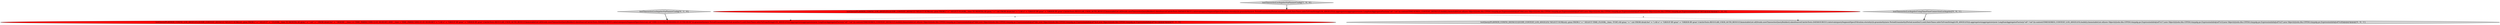 digraph {
2 [style = filled, label = "testQuery(PLANNER_CONFIG_LOS_ANGELES,QUERY_CONTEXT_DEFAULT,\"SELECT SUM(cnt), gran FROM (\" + \" SELECT\" + \" FLOOR(__time TO MONTH) AS gran,\" + \" cnt\" + \" FROM druid.foo\" + \" WHERE __time >= TIME_PARSE('1999-12-01 00:00:00') AND __time < TIME_PARSE('2002-01-01 00:00:00')\" + \") AS x\" + \"GROUP BY gran\" + \"ORDER BY gran\",CalciteTests.REGULAR_USER_AUTH_RESULT,ImmutableList.of(Druids.newTimeseriesQueryBuilder().dataSource(CalciteTests.DATASOURCE1).intervals(querySegmentSpec(Intervals.of(\"1999-12-01T00-08:00/2002-01-01T00-08:00\"))).granularity(new PeriodGranularity(Period.months(1),null,DateTimes.inferTzFromString(LOS_ANGELES))).aggregators(aggregators(new LongSumAggregatorFactory(\"a0\",\"cnt\"))).context(TIMESERIES_CONTEXT_DEFAULT).build()),ImmutableList.of(new Object((((edu.fdu.CPPDG.tinypdg.pe.ExpressionInfo@a07db4,new Object((((edu.fdu.CPPDG.tinypdg.pe.ExpressionInfo@a07dbc,new Object((((edu.fdu.CPPDG.tinypdg.pe.ExpressionInfo@a07dc4,new Object((((edu.fdu.CPPDG.tinypdg.pe.ExpressionInfo@a07dcc))@@@3@@@['0', '1', '0']", fillcolor = red, shape = ellipse image = "AAA1AAABBB2BBB"];
1 [style = filled, label = "testTimeseriesLosAngelesViaPlannerConfig['1', '0', '0']", fillcolor = lightgray, shape = diamond image = "AAA0AAABBB1BBB"];
4 [style = filled, label = "testTimeseriesLosAngelesUsingTimeFloorConnectionLosAngeles['0', '0', '1']", fillcolor = lightgray, shape = diamond image = "AAA0AAABBB3BBB"];
3 [style = filled, label = "testTimeseriesLosAngelesViaPlannerConfig['0', '1', '0']", fillcolor = lightgray, shape = diamond image = "AAA0AAABBB2BBB"];
5 [style = filled, label = "testQuery(PLANNER_CONFIG_DEFAULT,QUERY_CONTEXT_LOS_ANGELES,\"SELECT SUM(cnt), gran FROM (\" + \" SELECT TIME_FLOOR(__time, 'P1M') AS gran,\" + \" cnt FROM druid.foo\" + \") AS x\" + \"GROUP BY gran\" + \"ORDER BY gran\",CalciteTests.REGULAR_USER_AUTH_RESULT,ImmutableList.of(Druids.newTimeseriesQueryBuilder().dataSource(CalciteTests.DATASOURCE1).intervals(querySegmentSpec(Filtration.eternity())).granularity(new PeriodGranularity(Period.months(1),null,DateTimes.inferTzFromString(LOS_ANGELES))).aggregators(aggregators(new LongSumAggregatorFactory(\"a0\",\"cnt\"))).context(TIMESERIES_CONTEXT_LOS_ANGELES).build()),ImmutableList.of(new Object((((edu.fdu.CPPDG.tinypdg.pe.ExpressionInfo@a07e17,new Object((((edu.fdu.CPPDG.tinypdg.pe.ExpressionInfo@a07e1f,new Object((((edu.fdu.CPPDG.tinypdg.pe.ExpressionInfo@a07e27,new Object((((edu.fdu.CPPDG.tinypdg.pe.ExpressionInfo@a07e2f))@@@3@@@['0', '0', '1']", fillcolor = lightgray, shape = ellipse image = "AAA0AAABBB3BBB"];
0 [style = filled, label = "testQuery(PLANNER_CONFIG_LOS_ANGELES,QUERY_CONTEXT_DEFAULT,\"SELECT SUM(cnt), gran FROM (\" + \" SELECT FLOOR(__time TO MONTH) AS gran,\" + \" cnt FROM druid.foo\" + \") AS x\" + \"GROUP BY gran\" + \"ORDER BY gran\",CalciteTests.REGULAR_USER_AUTH_RESULT,ImmutableList.of(Druids.newTimeseriesQueryBuilder().dataSource(CalciteTests.DATASOURCE1).intervals(querySegmentSpec(Filtration.eternity())).granularity(new PeriodGranularity(Period.months(1),null,DateTimes.inferTzFromString(LOS_ANGELES))).aggregators(aggregators(new LongSumAggregatorFactory(\"a0\",\"cnt\"))).context(TIMESERIES_CONTEXT_DEFAULT).build()),ImmutableList.of(new Object((((edu.fdu.CPPDG.tinypdg.pe.ExpressionInfo@a07d4d,new Object((((edu.fdu.CPPDG.tinypdg.pe.ExpressionInfo@a07d55,new Object((((edu.fdu.CPPDG.tinypdg.pe.ExpressionInfo@a07d5d,new Object((((edu.fdu.CPPDG.tinypdg.pe.ExpressionInfo@a07d65))@@@3@@@['1', '0', '0']", fillcolor = red, shape = ellipse image = "AAA1AAABBB1BBB"];
0->2 [style = dashed, label="0"];
1->0 [style = bold, label=""];
3->2 [style = bold, label=""];
0->5 [style = dashed, label="0"];
4->5 [style = bold, label=""];
}
